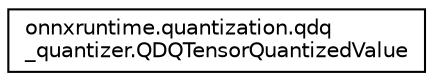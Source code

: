 digraph "Graphical Class Hierarchy"
{
 // LATEX_PDF_SIZE
  edge [fontname="Helvetica",fontsize="10",labelfontname="Helvetica",labelfontsize="10"];
  node [fontname="Helvetica",fontsize="10",shape=record];
  rankdir="LR";
  Node0 [label="onnxruntime.quantization.qdq\l_quantizer.QDQTensorQuantizedValue",height=0.2,width=0.4,color="black", fillcolor="white", style="filled",URL="$classonnxruntime_1_1quantization_1_1qdq__quantizer_1_1QDQTensorQuantizedValue.html",tooltip=" "];
}
